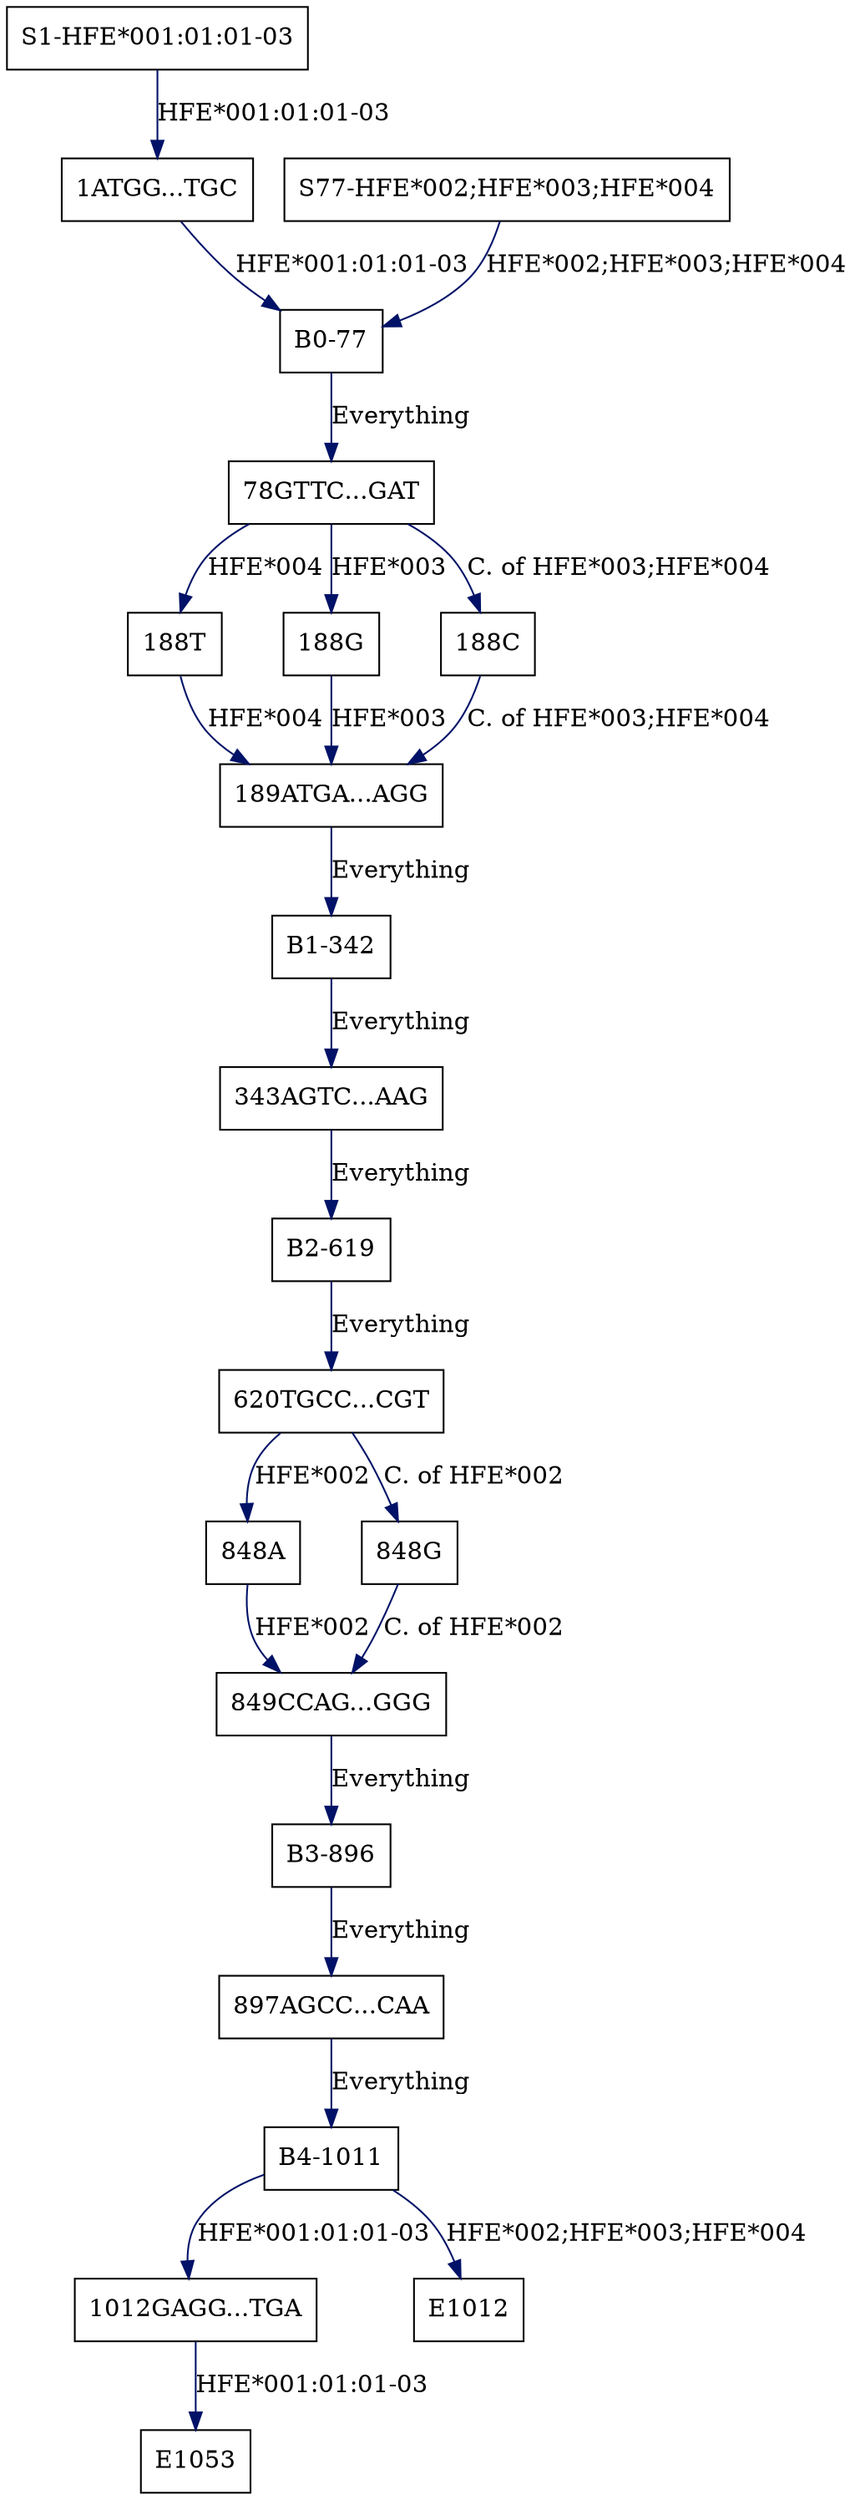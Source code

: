 digraph G {
  "343AGTC...AAG" [shape=box, ];
  "B1-342" [shape=box, ];
  "620TGCC...CGT" [shape=box, ];
  "E1053" [shape=box, ];
  "B4-1011" [shape=box, ];
  "897AGCC...CAA" [shape=box, ];
  "B0-77" [shape=box, ];
  "S1-HFE*001:01:01-03" [shape=box, ];
  "1012GAGG...TGA" [shape=box, ];
  "B3-896" [shape=box, ];
  "1ATGG...TGC" [shape=box, ];
  "E1012" [shape=box, ];
  "188T" [shape=box, ];
  "848A" [shape=box, ];
  "S77-HFE*002;HFE*003;HFE*004" [shape=box, ];
  "189ATGA...AGG" [shape=box, ];
  "B2-619" [shape=box, ];
  "848G" [shape=box, ];
  "849CCAG...GGG" [shape=box, ];
  "78GTTC...GAT" [shape=box, ];
  "188G" [shape=box, ];
  "188C" [shape=box, ];
  
  
  edge [color="#001267", ];
  "343AGTC...AAG" -> "B2-619" [label="Everything", ];
  "B1-342" -> "343AGTC...AAG" [label="Everything", ];
  "620TGCC...CGT" -> "848A" [label="HFE*002", ];
  "620TGCC...CGT" -> "848G" [label="C. of HFE*002", ];
  "B4-1011" -> "E1012" [label="HFE*002;HFE*003;HFE*004", ];
  "B4-1011" -> "1012GAGG...TGA" [label="HFE*001:01:01-03", ];
  "897AGCC...CAA" -> "B4-1011" [label="Everything", ];
  "B0-77" -> "78GTTC...GAT" [label="Everything", ];
  "S1-HFE*001:01:01-03" -> "1ATGG...TGC" [label="HFE*001:01:01-03", ];
  "1012GAGG...TGA" -> "E1053" [label="HFE*001:01:01-03", ];
  "B3-896" -> "897AGCC...CAA" [label="Everything", ];
  "1ATGG...TGC" -> "B0-77" [label="HFE*001:01:01-03", ];
  "188T" -> "189ATGA...AGG" [label="HFE*004", ];
  "848A" -> "849CCAG...GGG" [label="HFE*002", ];
  "S77-HFE*002;HFE*003;HFE*004" -> "B0-77" [label="HFE*002;HFE*003;HFE*004", ];
  "189ATGA...AGG" -> "B1-342" [label="Everything", ];
  "B2-619" -> "620TGCC...CGT" [label="Everything", ];
  "848G" -> "849CCAG...GGG" [label="C. of HFE*002", ];
  "849CCAG...GGG" -> "B3-896" [label="Everything", ];
  "78GTTC...GAT" -> "188C" [label="C. of HFE*003;HFE*004", ];
  "78GTTC...GAT" -> "188G" [label="HFE*003", ];
  "78GTTC...GAT" -> "188T" [label="HFE*004", ];
  "188G" -> "189ATGA...AGG" [label="HFE*003", ];
  "188C" -> "189ATGA...AGG" [label="C. of HFE*003;HFE*004", ];
  
  }